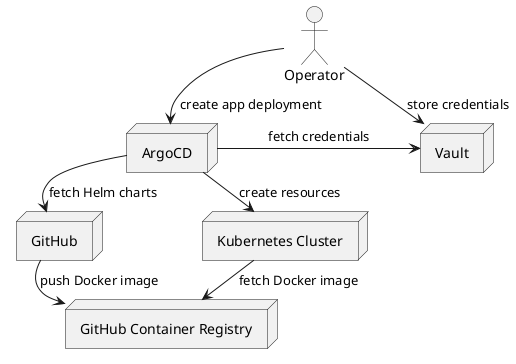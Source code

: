 @startuml
skinparam monochrome true
skinparam shadowing false
skinparam nodesep 100
skinparam ranksep 20

node ArgoCD
node GitHub
node "GitHub Container Registry" as ghcr
node "Kubernetes Cluster" as k8s
node Vault
actor Operator as ops

ops --> ArgoCD : create app deployment
ops --> Vault : store credentials
ArgoCD --> GitHub : fetch Helm charts
ArgoCD --> k8s : create resources
ArgoCD -> Vault : fetch credentials
GitHub --> ghcr : push Docker image
k8s --> ghcr : fetch Docker image
@enduml